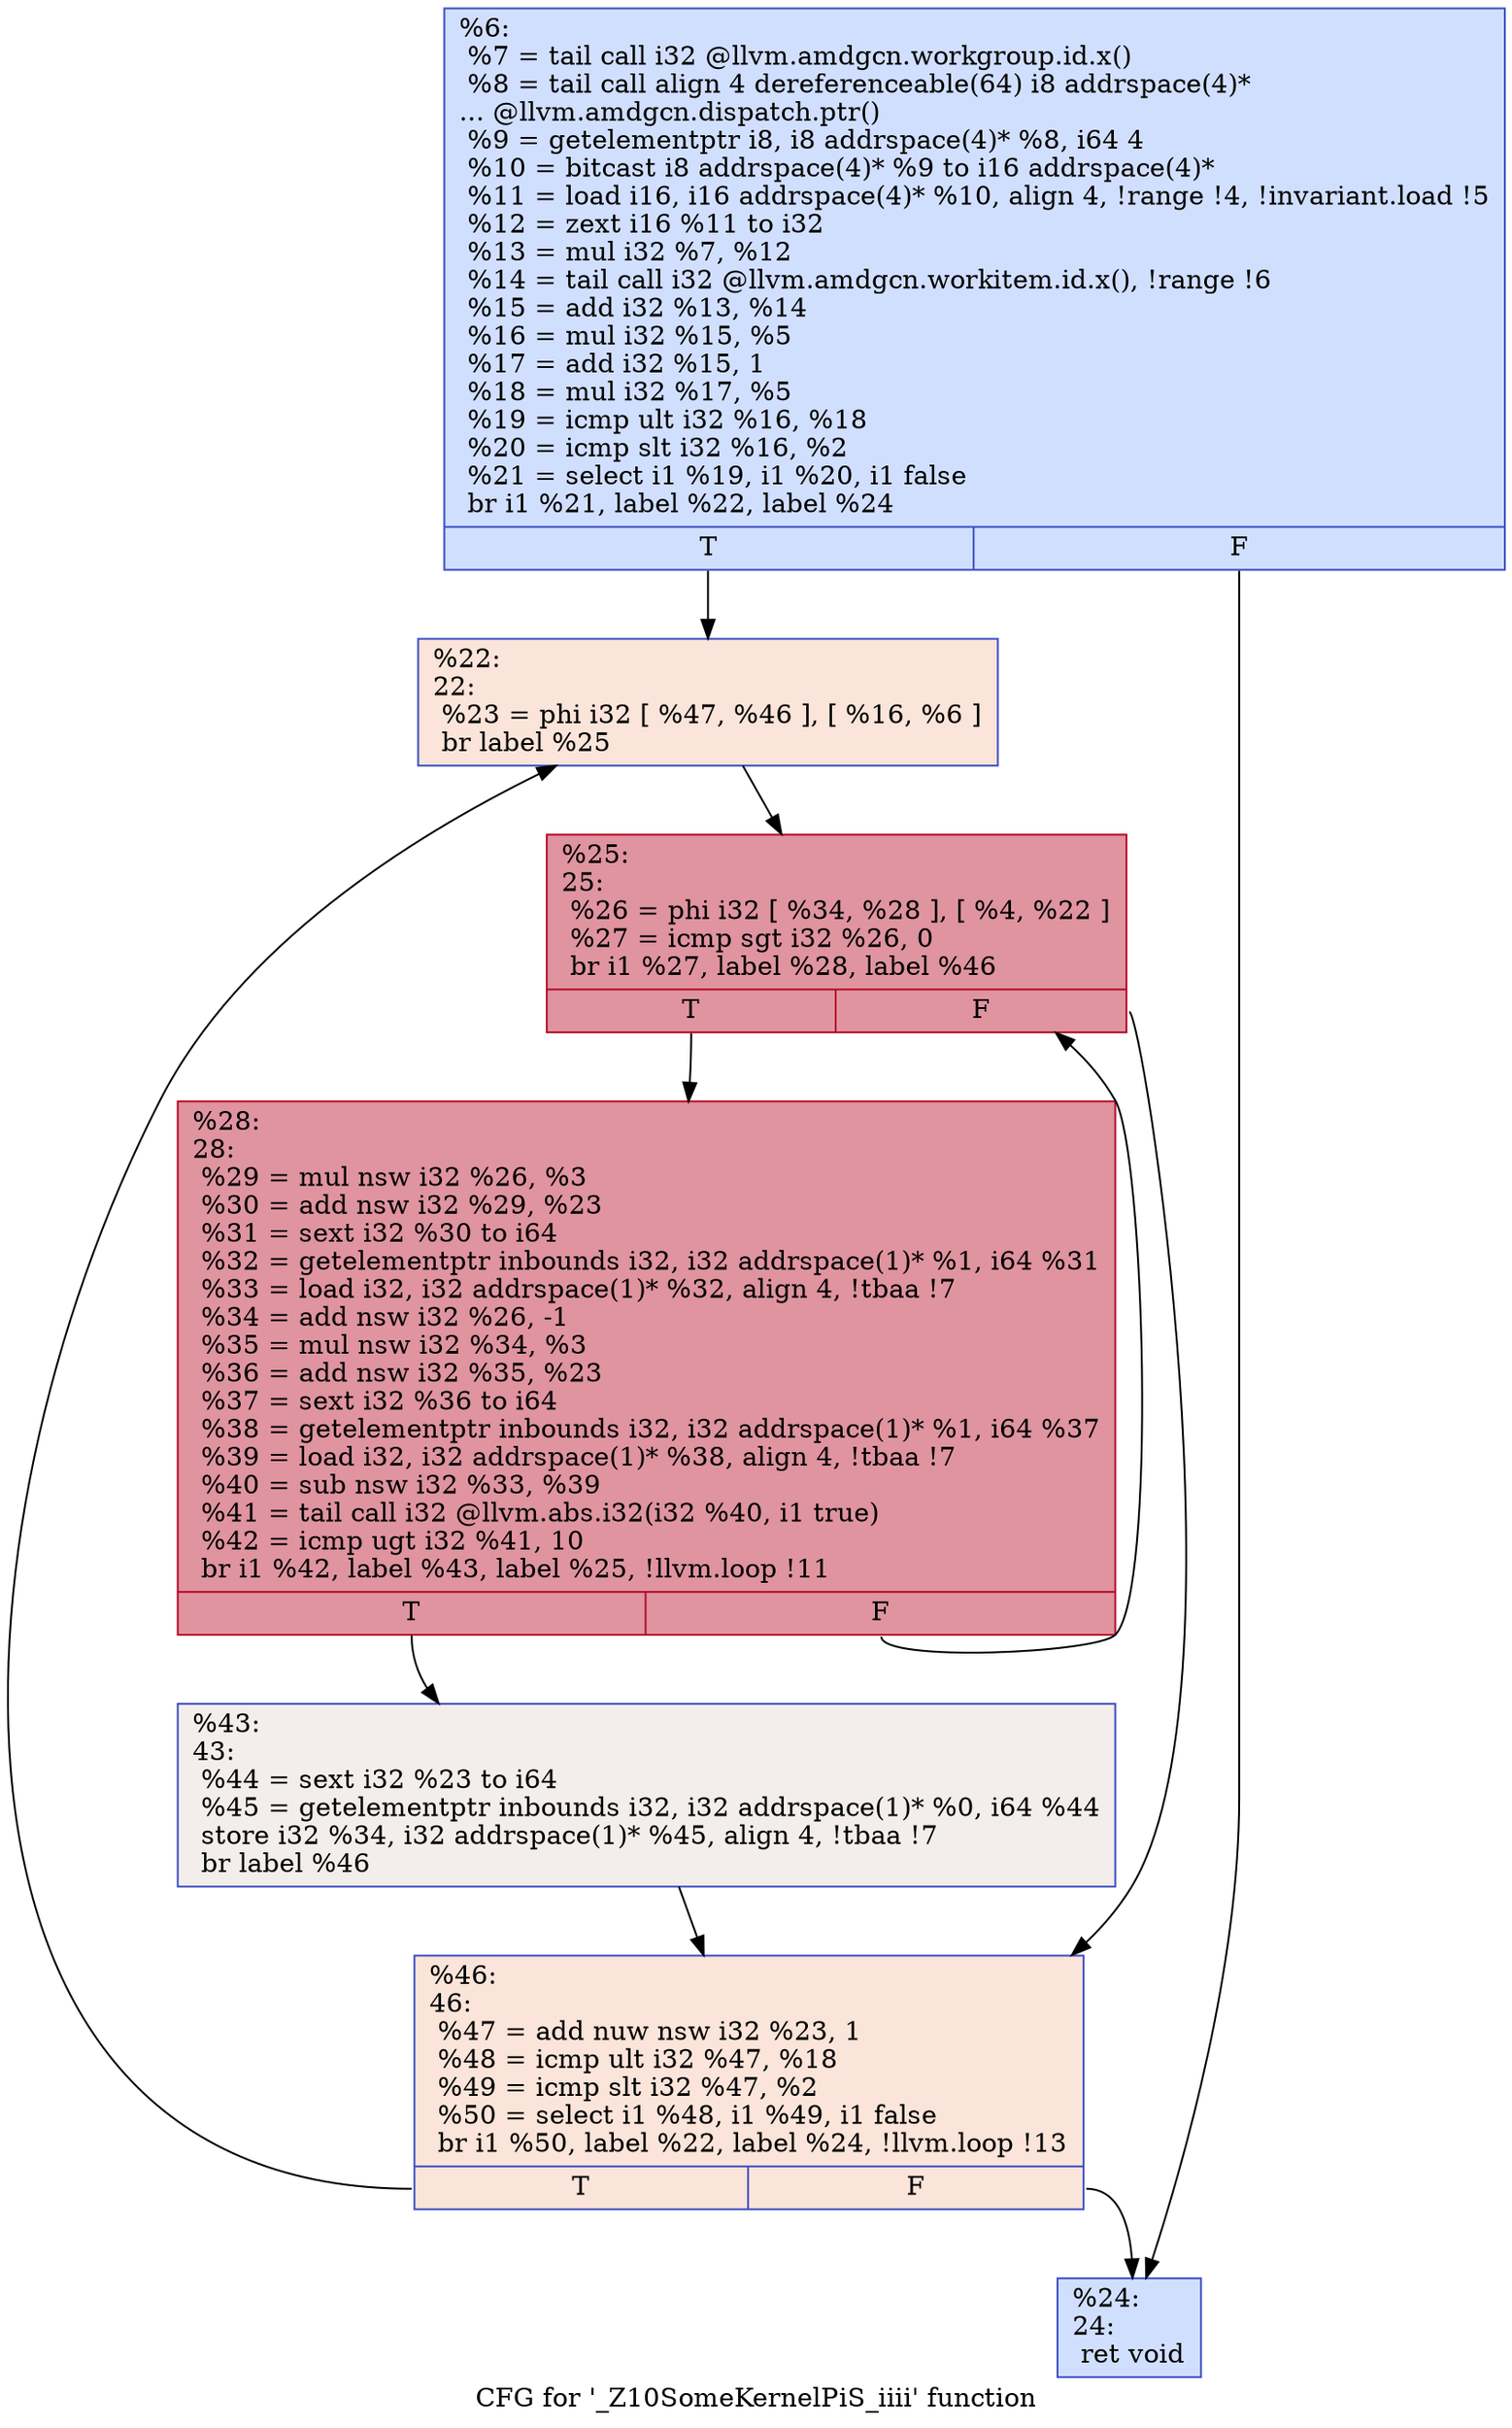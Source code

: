 digraph "CFG for '_Z10SomeKernelPiS_iiii' function" {
	label="CFG for '_Z10SomeKernelPiS_iiii' function";

	Node0x4fbe6a0 [shape=record,color="#3d50c3ff", style=filled, fillcolor="#96b7ff70",label="{%6:\l  %7 = tail call i32 @llvm.amdgcn.workgroup.id.x()\l  %8 = tail call align 4 dereferenceable(64) i8 addrspace(4)*\l... @llvm.amdgcn.dispatch.ptr()\l  %9 = getelementptr i8, i8 addrspace(4)* %8, i64 4\l  %10 = bitcast i8 addrspace(4)* %9 to i16 addrspace(4)*\l  %11 = load i16, i16 addrspace(4)* %10, align 4, !range !4, !invariant.load !5\l  %12 = zext i16 %11 to i32\l  %13 = mul i32 %7, %12\l  %14 = tail call i32 @llvm.amdgcn.workitem.id.x(), !range !6\l  %15 = add i32 %13, %14\l  %16 = mul i32 %15, %5\l  %17 = add i32 %15, 1\l  %18 = mul i32 %17, %5\l  %19 = icmp ult i32 %16, %18\l  %20 = icmp slt i32 %16, %2\l  %21 = select i1 %19, i1 %20, i1 false\l  br i1 %21, label %22, label %24\l|{<s0>T|<s1>F}}"];
	Node0x4fbe6a0:s0 -> Node0x4fc0910;
	Node0x4fbe6a0:s1 -> Node0x4fc09a0;
	Node0x4fc0910 [shape=record,color="#3d50c3ff", style=filled, fillcolor="#f5c1a970",label="{%22:\l22:                                               \l  %23 = phi i32 [ %47, %46 ], [ %16, %6 ]\l  br label %25\l}"];
	Node0x4fc0910 -> Node0x4fc0c50;
	Node0x4fc09a0 [shape=record,color="#3d50c3ff", style=filled, fillcolor="#96b7ff70",label="{%24:\l24:                                               \l  ret void\l}"];
	Node0x4fc0c50 [shape=record,color="#b70d28ff", style=filled, fillcolor="#b70d2870",label="{%25:\l25:                                               \l  %26 = phi i32 [ %34, %28 ], [ %4, %22 ]\l  %27 = icmp sgt i32 %26, 0\l  br i1 %27, label %28, label %46\l|{<s0>T|<s1>F}}"];
	Node0x4fc0c50:s0 -> Node0x4fc0dd0;
	Node0x4fc0c50:s1 -> Node0x4fc0b10;
	Node0x4fc0dd0 [shape=record,color="#b70d28ff", style=filled, fillcolor="#b70d2870",label="{%28:\l28:                                               \l  %29 = mul nsw i32 %26, %3\l  %30 = add nsw i32 %29, %23\l  %31 = sext i32 %30 to i64\l  %32 = getelementptr inbounds i32, i32 addrspace(1)* %1, i64 %31\l  %33 = load i32, i32 addrspace(1)* %32, align 4, !tbaa !7\l  %34 = add nsw i32 %26, -1\l  %35 = mul nsw i32 %34, %3\l  %36 = add nsw i32 %35, %23\l  %37 = sext i32 %36 to i64\l  %38 = getelementptr inbounds i32, i32 addrspace(1)* %1, i64 %37\l  %39 = load i32, i32 addrspace(1)* %38, align 4, !tbaa !7\l  %40 = sub nsw i32 %33, %39\l  %41 = tail call i32 @llvm.abs.i32(i32 %40, i1 true)\l  %42 = icmp ugt i32 %41, 10\l  br i1 %42, label %43, label %25, !llvm.loop !11\l|{<s0>T|<s1>F}}"];
	Node0x4fc0dd0:s0 -> Node0x4fc2170;
	Node0x4fc0dd0:s1 -> Node0x4fc0c50;
	Node0x4fc2170 [shape=record,color="#3d50c3ff", style=filled, fillcolor="#e5d8d170",label="{%43:\l43:                                               \l  %44 = sext i32 %23 to i64\l  %45 = getelementptr inbounds i32, i32 addrspace(1)* %0, i64 %44\l  store i32 %34, i32 addrspace(1)* %45, align 4, !tbaa !7\l  br label %46\l}"];
	Node0x4fc2170 -> Node0x4fc0b10;
	Node0x4fc0b10 [shape=record,color="#3d50c3ff", style=filled, fillcolor="#f5c1a970",label="{%46:\l46:                                               \l  %47 = add nuw nsw i32 %23, 1\l  %48 = icmp ult i32 %47, %18\l  %49 = icmp slt i32 %47, %2\l  %50 = select i1 %48, i1 %49, i1 false\l  br i1 %50, label %22, label %24, !llvm.loop !13\l|{<s0>T|<s1>F}}"];
	Node0x4fc0b10:s0 -> Node0x4fc0910;
	Node0x4fc0b10:s1 -> Node0x4fc09a0;
}
